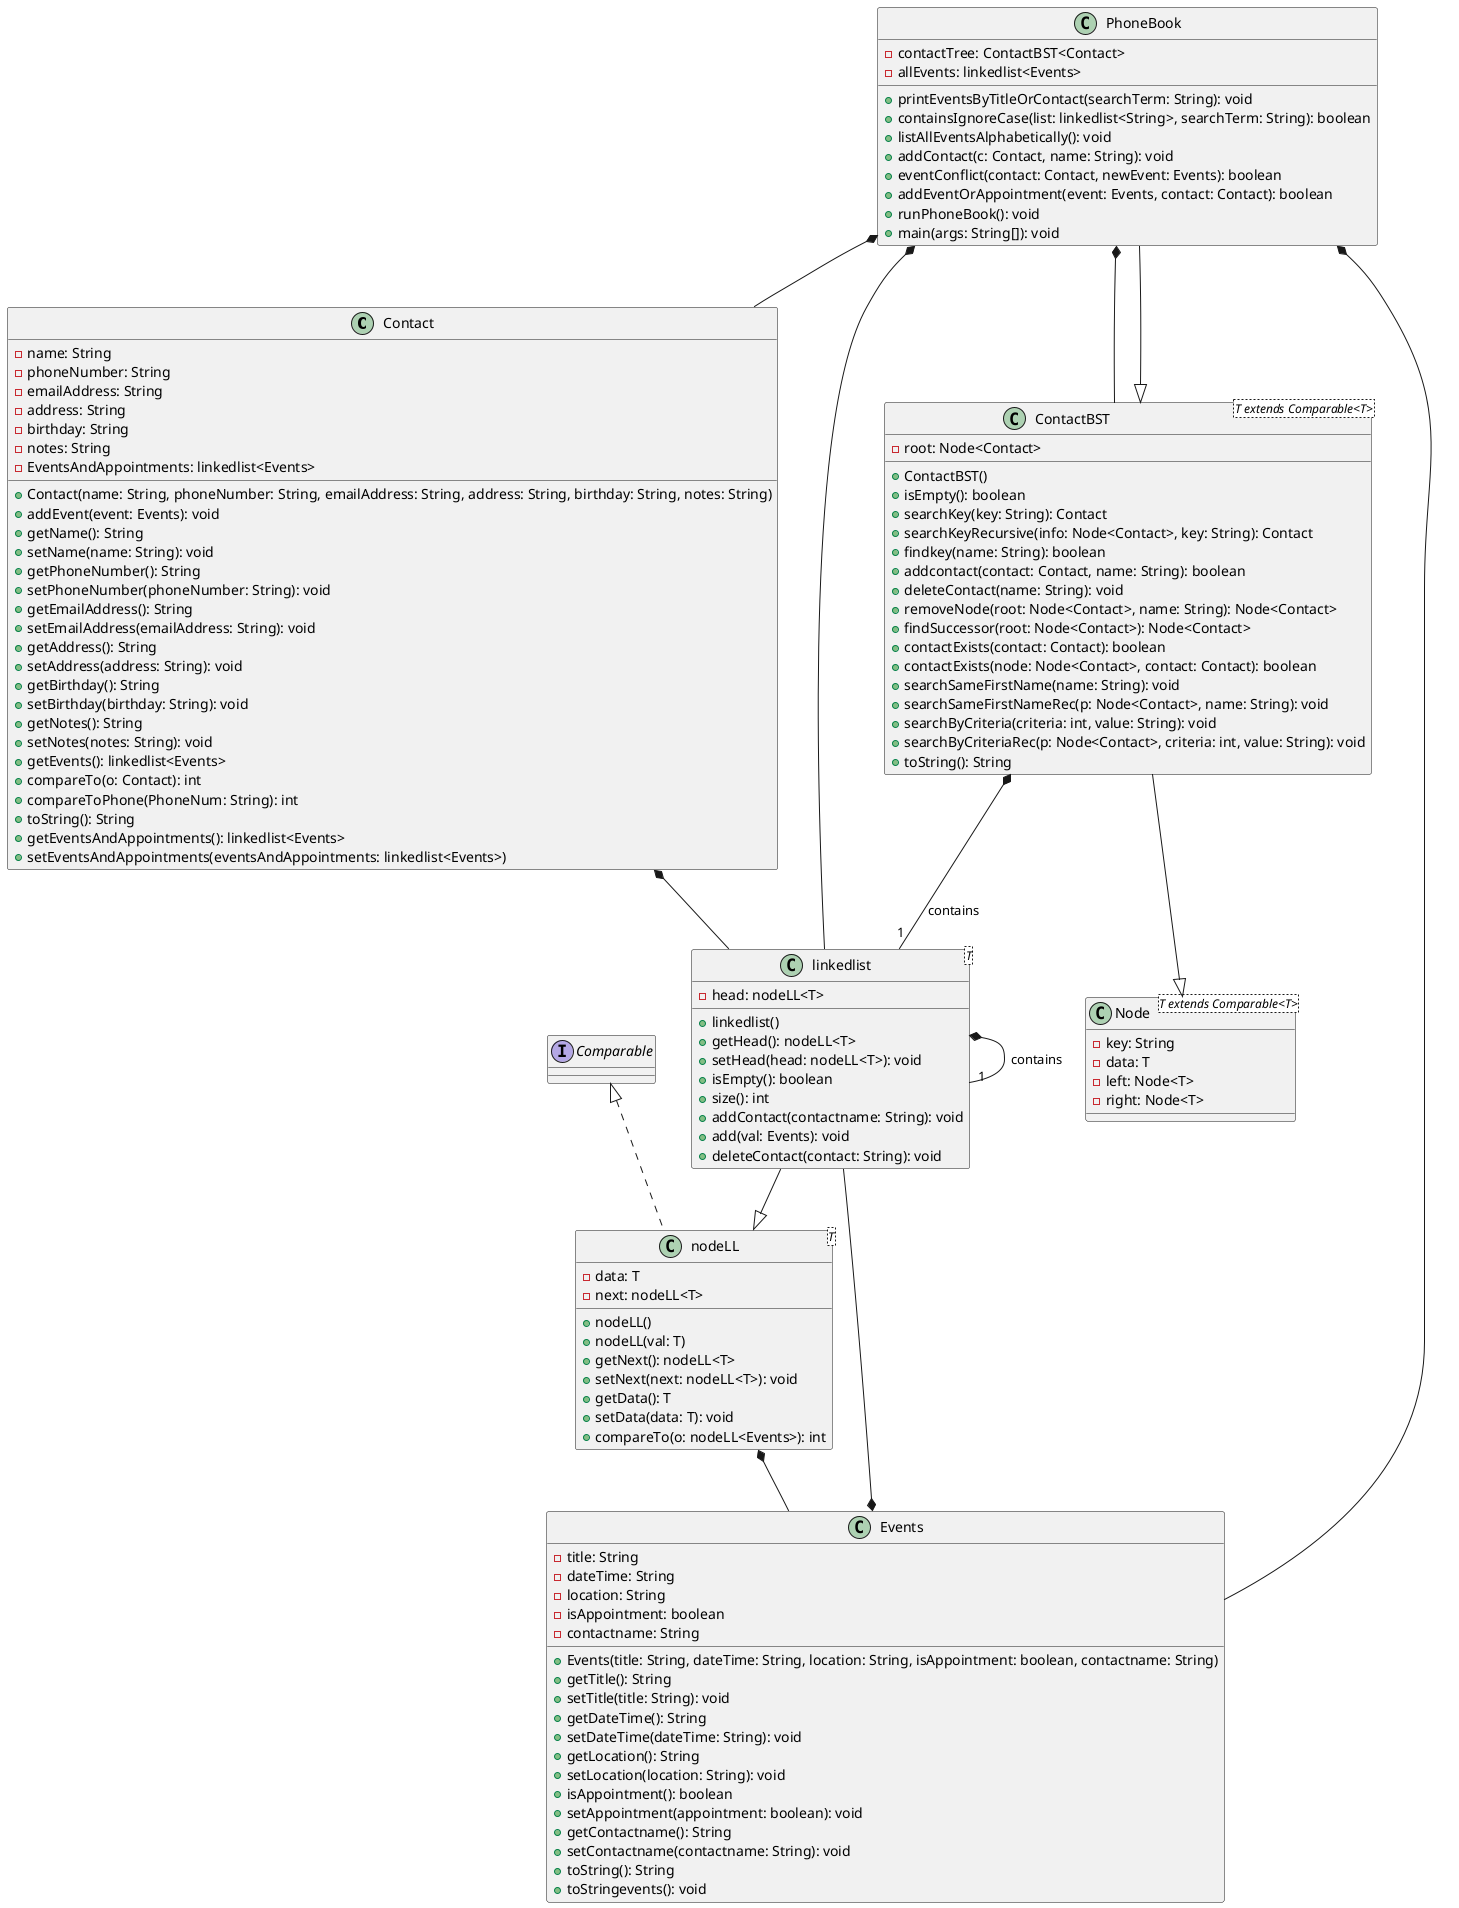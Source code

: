 @startuml

class Contact {
    - name: String
    - phoneNumber: String
    - emailAddress: String
    - address: String
    - birthday: String
    - notes: String
    - EventsAndAppointments: linkedlist<Events>
    + Contact(name: String, phoneNumber: String, emailAddress: String, address: String, birthday: String, notes: String)
    + addEvent(event: Events): void
    + getName(): String
    + setName(name: String): void
    + getPhoneNumber(): String
    + setPhoneNumber(phoneNumber: String): void
    + getEmailAddress(): String
    + setEmailAddress(emailAddress: String): void
    + getAddress(): String
    + setAddress(address: String): void
    + getBirthday(): String
    + setBirthday(birthday: String): void
    + getNotes(): String
    + setNotes(notes: String): void
    + getEvents(): linkedlist<Events>
    + compareTo(o: Contact): int
    + compareToPhone(PhoneNum: String): int
    + toString(): String
    + getEventsAndAppointments(): linkedlist<Events>
    + setEventsAndAppointments(eventsAndAppointments: linkedlist<Events>)
}

class Events {
    - title: String
    - dateTime: String
    - location: String
    - isAppointment: boolean
    - contactname: String
    + Events(title: String, dateTime: String, location: String, isAppointment: boolean, contactname: String)
    + getTitle(): String
    + setTitle(title: String): void
    + getDateTime(): String
    + setDateTime(dateTime: String): void
    + getLocation(): String
    + setLocation(location: String): void
    + isAppointment(): boolean
    + setAppointment(appointment: boolean): void
    + getContactname(): String
    + setContactname(contactname: String): void
    + toString(): String
    + toStringevents(): void
}

class ContactBST<T extends Comparable<T>> {
    - root: Node<Contact>
    + ContactBST()
    + isEmpty(): boolean
    + searchKey(key: String): Contact
    + searchKeyRecursive(info: Node<Contact>, key: String): Contact
    + findkey(name: String): boolean
    + addcontact(contact: Contact, name: String): boolean
    + deleteContact(name: String): void
    + removeNode(root: Node<Contact>, name: String): Node<Contact>
    + findSuccessor(root: Node<Contact>): Node<Contact>
    + contactExists(contact: Contact): boolean
    + contactExists(node: Node<Contact>, contact: Contact): boolean
    + searchSameFirstName(name: String): void
    + searchSameFirstNameRec(p: Node<Contact>, name: String): void
    + searchByCriteria(criteria: int, value: String): void
    + searchByCriteriaRec(p: Node<Contact>, criteria: int, value: String): void
    + toString(): String
}

class linkedlist<T> {
    - head: nodeLL<T>
    + linkedlist()
    + getHead(): nodeLL<T>
    + setHead(head: nodeLL<T>): void
    + isEmpty(): boolean
    + size(): int
    + addContact(contactname: String): void
    + add(val: Events): void
    + deleteContact(contact: String): void
}

class nodeLL<T> implements Comparable<nodeLL<Events>> {
    - data: T
    - next: nodeLL<T>
    + nodeLL()
    + nodeLL(val: T)
    + getNext(): nodeLL<T>
    + setNext(next: nodeLL<T>): void
    + getData(): T
    + setData(data: T): void
    + compareTo(o: nodeLL<Events>): int
}

class PhoneBook {
    - contactTree: ContactBST<Contact>
    - allEvents: linkedlist<Events>
    + printEventsByTitleOrContact(searchTerm: String): void
    + containsIgnoreCase(list: linkedlist<String>, searchTerm: String): boolean
    + listAllEventsAlphabetically(): void
    + addContact(c: Contact, name: String): void
    + eventConflict(contact: Contact, newEvent: Events): boolean
    + addEventOrAppointment(event: Events, contact: Contact): boolean
    + runPhoneBook(): void
    + main(args: String[]): void
}

class Node<T extends Comparable<T>> {
    - key: String
    - data: T
    - left: Node<T>
    - right: Node<T>
}

ContactBST --|> Node
ContactBST *-- "1" linkedlist : "contains"
PhoneBook *-- Contact
PhoneBook *-- Events
PhoneBook *-- ContactBST
PhoneBook *-- linkedlist
Contact *-- linkedlist
Events *-- linkedlist
linkedlist --|> nodeLL
linkedlist *-- "1" linkedlist : "contains"
nodeLL *-- Events
PhoneBook --|> ContactBST

@enduml
